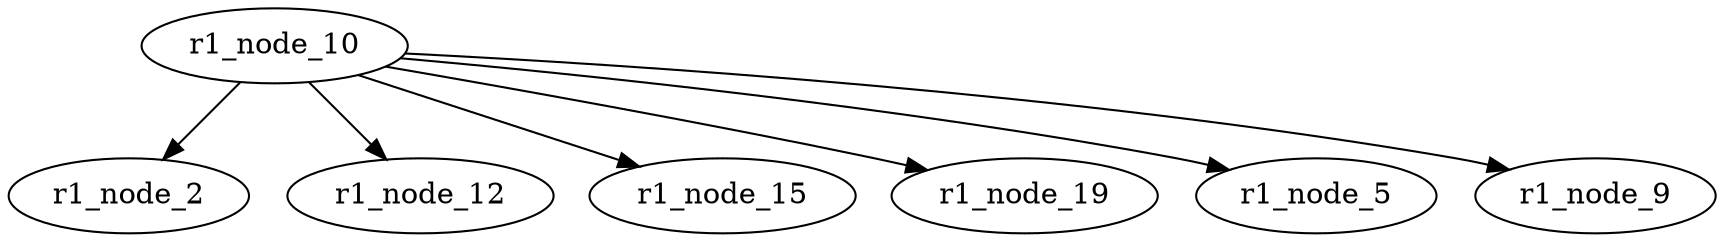 strict digraph {


	"r1_node_2" [  weight=0 ];

	"r1_node_12" [  weight=0 ];

	"r1_node_15" [  weight=0 ];

	"r1_node_19" [  weight=0 ];

	"r1_node_10" [  weight=0 ];

	"r1_node_10" -> "r1_node_5" [  weight=0 ];

	"r1_node_10" -> "r1_node_9" [  weight=0 ];

	"r1_node_10" -> "r1_node_2" [  weight=0 ];

	"r1_node_10" -> "r1_node_12" [  weight=0 ];

	"r1_node_10" -> "r1_node_15" [  weight=0 ];

	"r1_node_10" -> "r1_node_19" [  weight=0 ];

	"r1_node_5" [  weight=0 ];

	"r1_node_9" [  weight=0 ];

}
